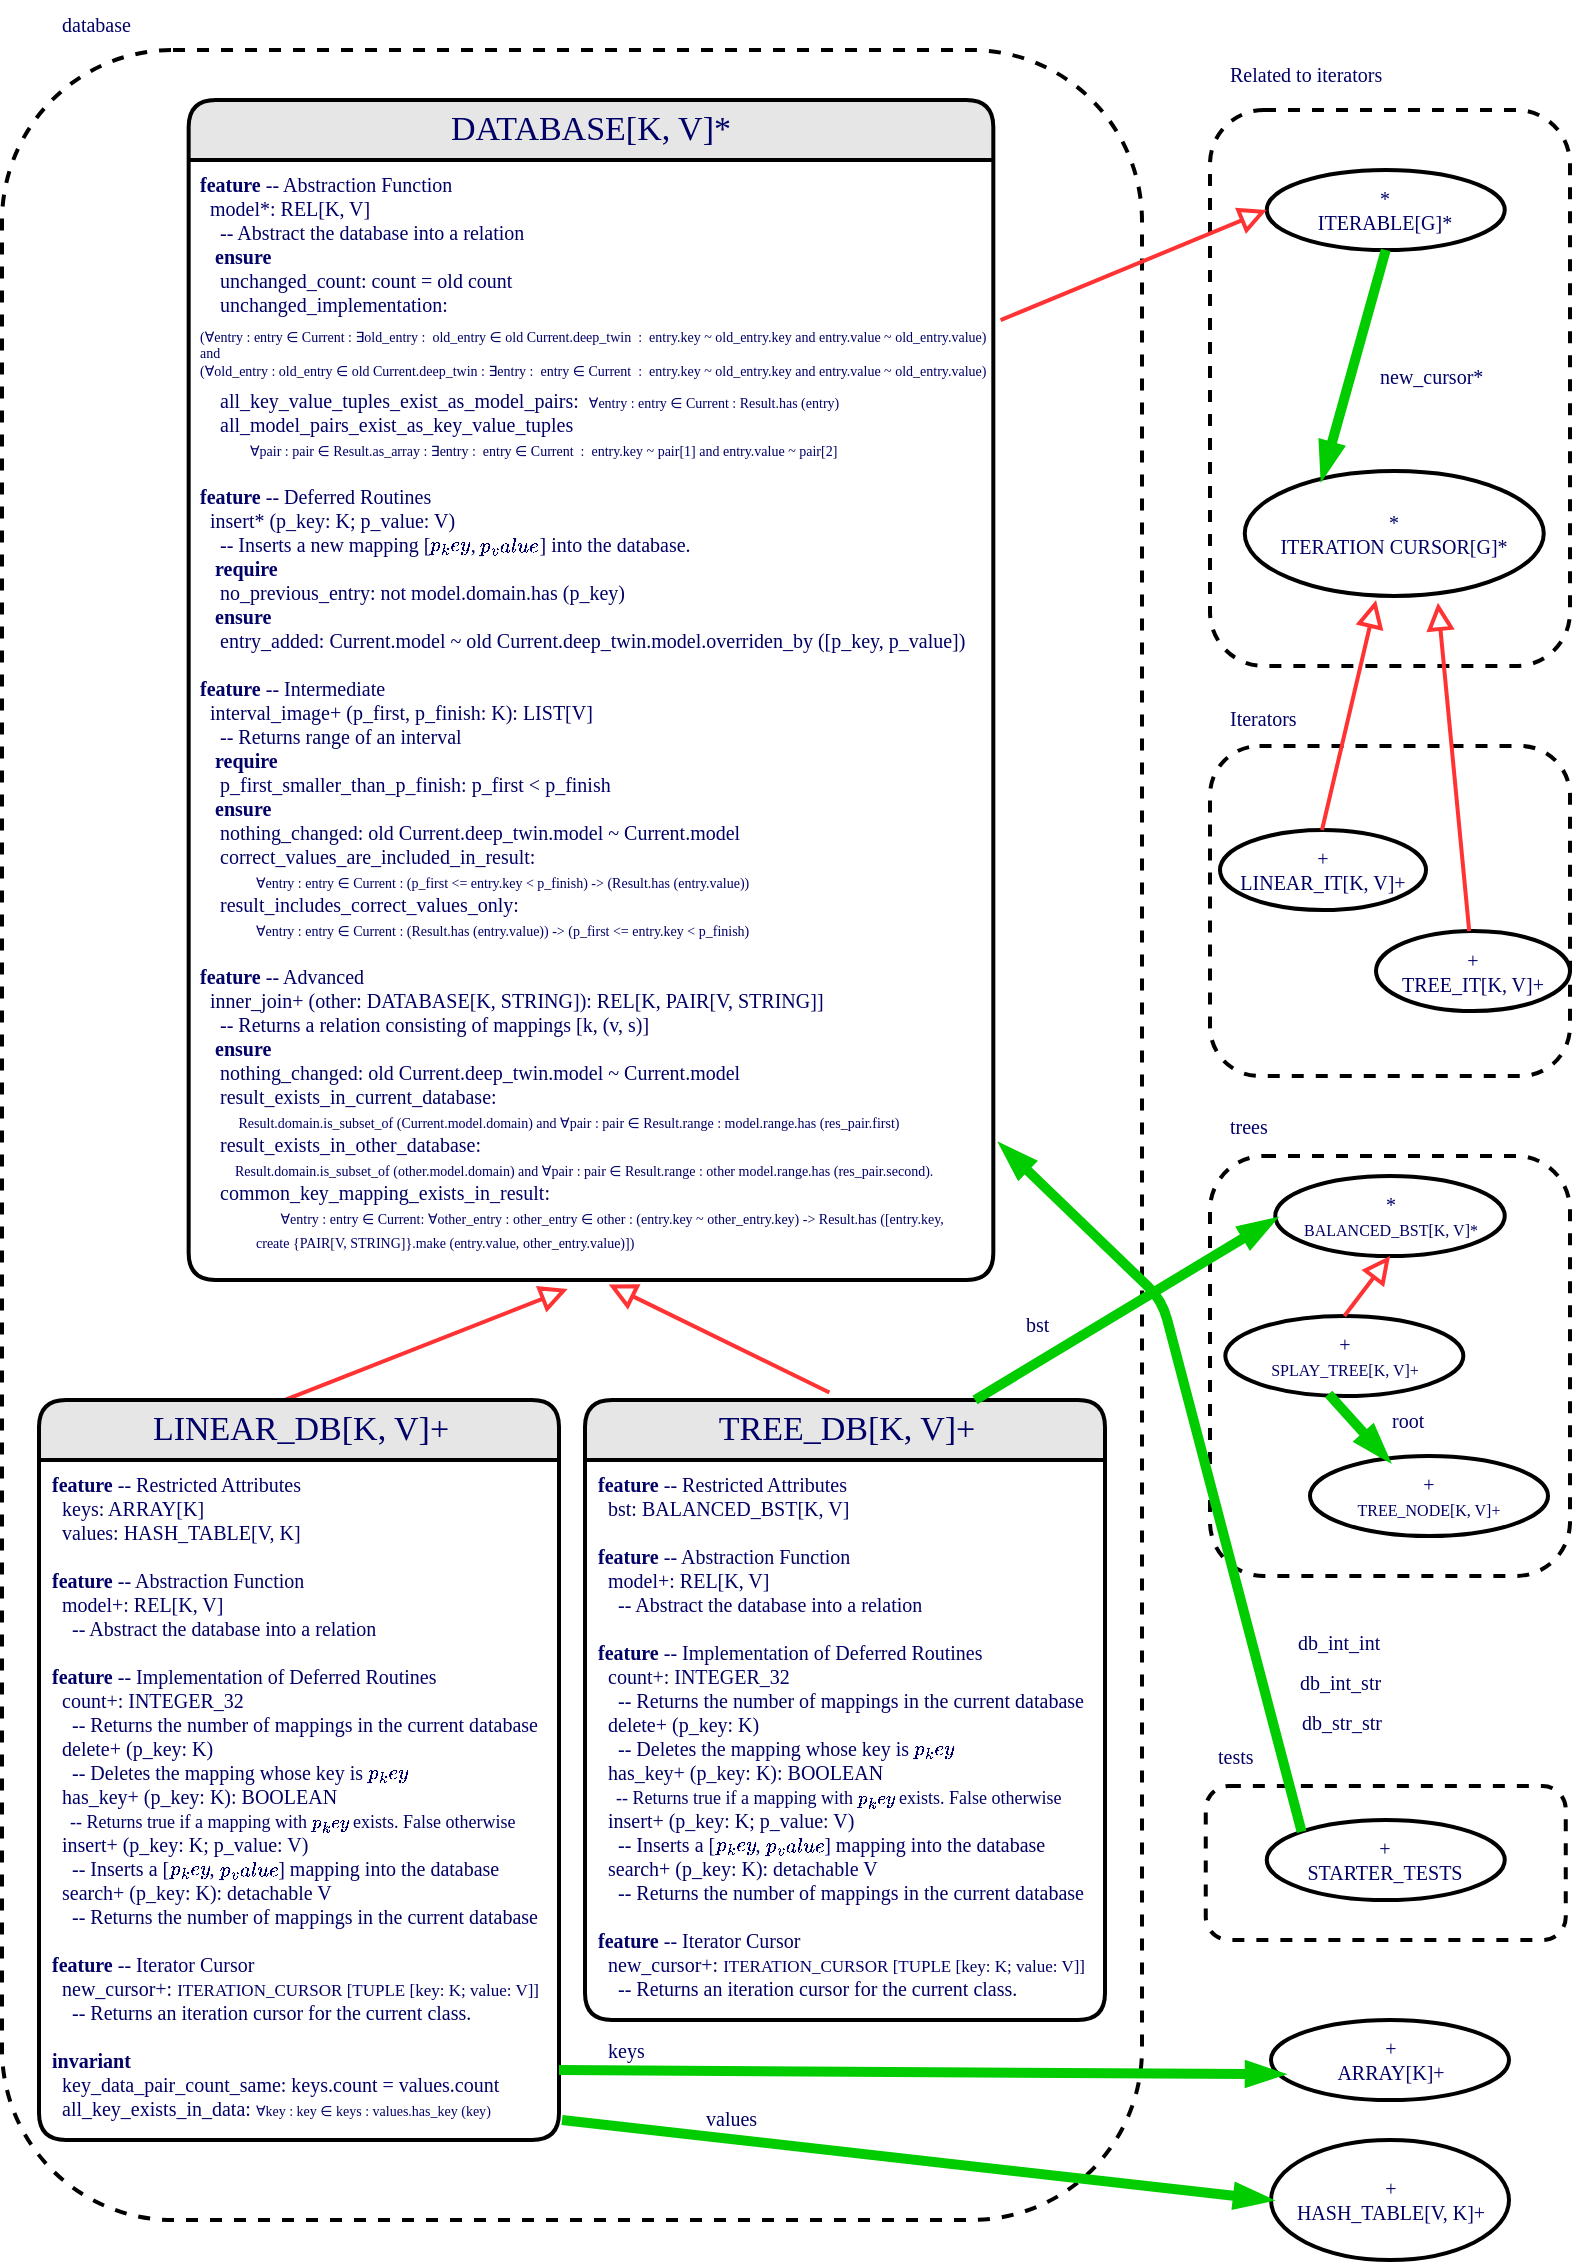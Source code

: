 <mxfile version="13.7.9" type="device"><diagram id="VJicPGE9WzInTLMGBwhW" name="Page-1"><mxGraphModel dx="750" dy="487" grid="1" gridSize="10" guides="1" tooltips="1" connect="1" arrows="1" fold="1" page="1" pageScale="1" pageWidth="827" pageHeight="1169" math="0" shadow="0"><root><mxCell id="0"/><mxCell id="1" parent="0"/><mxCell id="qVq8cxrdX_9nxEpoyw6v-1" value="" style="rounded=1;whiteSpace=wrap;html=1;fontSize=10;dashed=1;strokeWidth=2;fontColor=#000066;" vertex="1" parent="1"><mxGeometry x="30" y="35" width="570" height="1085" as="geometry"/></mxCell><mxCell id="qVq8cxrdX_9nxEpoyw6v-2" value="database" style="text;html=1;fontSize=10;fontFamily=Verdena;fontColor=#000066;" vertex="1" parent="1"><mxGeometry x="57.667" y="10" width="70" height="25" as="geometry"/></mxCell><mxCell id="qVq8cxrdX_9nxEpoyw6v-13" value="(∀entry : entry&amp;nbsp;∈ Current : ∃old_entry&amp;nbsp;:&amp;nbsp; old_entry&amp;nbsp;∈ old Current.deep_twin&amp;nbsp; :&amp;nbsp; entry.key ~ old_entry.key and entry.value ~ old_entry.value)&lt;br style=&quot;font-size: 7px&quot;&gt;and&lt;br style=&quot;font-size: 7px&quot;&gt;(∀old_entry&amp;nbsp;: old_entry&amp;nbsp;∈ old Current.deep_twin : ∃entry&amp;nbsp;:&amp;nbsp; entry&amp;nbsp;∈ Current&amp;nbsp; :&amp;nbsp; entry.key ~ old_entry.key and entry.value ~ old_entry.value)" style="text;html=1;fontSize=7;fontFamily=Verdena;fontColor=#000066;" vertex="1" parent="1"><mxGeometry x="127" y="168" width="371" height="32" as="geometry"/></mxCell><mxCell id="qVq8cxrdX_9nxEpoyw6v-29" value="" style="endArrow=block;html=1;strokeColor=#FF3333;strokeWidth=2;endFill=0;endSize=9;fontSize=7;entryX=0.471;entryY=1.008;entryDx=0;entryDy=0;entryPerimeter=0;exitX=0.455;exitY=0.005;exitDx=0;exitDy=0;exitPerimeter=0;fontColor=#000066;" edge="1" parent="1" source="qVq8cxrdX_9nxEpoyw6v-25" target="qVq8cxrdX_9nxEpoyw6v-4"><mxGeometry width="50" height="50" relative="1" as="geometry"><mxPoint x="179.41" y="680" as="sourcePoint"/><mxPoint x="179.41" y="620" as="targetPoint"/></mxGeometry></mxCell><mxCell id="qVq8cxrdX_9nxEpoyw6v-3" value="&lt;font&gt;DATABASE[K, V]*&lt;/font&gt;" style="swimlane;html=1;childLayout=stackLayout;horizontal=1;startSize=30;horizontalStack=0;fillColor=#E6E6E6;rounded=1;fontSize=17;fontStyle=0;strokeWidth=2;resizeParent=0;resizeLast=1;shadow=0;dashed=0;align=center;fontFamily=Verdena;fontColor=#000066;" vertex="1" parent="1"><mxGeometry x="123.33" y="60" width="402.33" height="590" as="geometry"/></mxCell><mxCell id="qVq8cxrdX_9nxEpoyw6v-4" value="&lt;font&gt;&lt;b&gt;feature&lt;/b&gt; -- Abstraction Function&lt;br&gt;&amp;nbsp; model*: REL[K, V]&lt;br&gt;&amp;nbsp; &amp;nbsp; -- Abstract the database into a relation&lt;br&gt;&amp;nbsp; &amp;nbsp;&lt;b&gt;ensure&lt;br&gt;&lt;/b&gt;&amp;nbsp; &amp;nbsp;&amp;nbsp;unchanged_count:&amp;nbsp;count = old count&lt;br&gt;&amp;nbsp; &amp;nbsp;&amp;nbsp;unchanged_implementation:&amp;nbsp;&lt;br&gt;&lt;br&gt;&lt;br&gt;&amp;nbsp; &amp;nbsp; &lt;br&gt;&amp;nbsp; &amp;nbsp; all_key_value_tuples_exist_as_model_pairs:&amp;nbsp;&amp;nbsp;&lt;span style=&quot;font-size: 7px&quot;&gt;∀entry : entry&amp;nbsp;∈ Current :&amp;nbsp;Result.has (&lt;/span&gt;&lt;span style=&quot;font-size: 7px&quot;&gt;entry&lt;/span&gt;&lt;span style=&quot;font-size: 7px&quot;&gt;)&lt;/span&gt;&lt;br&gt;&amp;nbsp; &amp;nbsp; all_model_pairs_exist_as_key_value_tuples&lt;br&gt;&amp;nbsp; &amp;nbsp; &amp;nbsp; &amp;nbsp; &amp;nbsp;&amp;nbsp;&lt;span style=&quot;font-size: 7px&quot;&gt;∀pair :&amp;nbsp;&lt;/span&gt;&lt;span style=&quot;font-size: 7px&quot;&gt;pair&amp;nbsp;∈ Result.as_array&amp;nbsp;: ∃entry :&amp;nbsp;&amp;nbsp;&lt;/span&gt;&lt;span style=&quot;font-size: 7px&quot;&gt;entry&lt;/span&gt;&lt;span style=&quot;font-size: 7px&quot;&gt;&amp;nbsp;∈ Current&amp;nbsp; :&amp;nbsp;&amp;nbsp;&lt;/span&gt;&lt;span style=&quot;font-size: 7px&quot;&gt;entry&lt;/span&gt;&lt;span style=&quot;font-size: 7px&quot;&gt;.key ~&amp;nbsp;&lt;/span&gt;&lt;span style=&quot;font-size: 7px&quot;&gt;pair[1]&lt;/span&gt;&lt;span style=&quot;font-size: 7px&quot;&gt;&amp;nbsp;and&amp;nbsp;&lt;/span&gt;&lt;span style=&quot;font-size: 7px&quot;&gt;entry&lt;/span&gt;&lt;span style=&quot;font-size: 7px&quot;&gt;.value ~&amp;nbsp;&lt;/span&gt;&lt;span style=&quot;font-size: 7px&quot;&gt;pair[2]&lt;br&gt;&lt;br&gt;&lt;/span&gt;&lt;b&gt;feature&lt;/b&gt;&amp;nbsp;--&amp;nbsp;Deferred Routines&lt;br&gt;&amp;nbsp; insert*&amp;nbsp;(p_key: K; p_value: V)&lt;br&gt;&amp;nbsp; &amp;nbsp; -- Inserts a new mapping [`p_key`, `p_value`] into the database.&lt;br&gt;&amp;nbsp; &amp;nbsp;&lt;b&gt;require&lt;/b&gt;&lt;br&gt;&amp;nbsp; &amp;nbsp;&amp;nbsp;no_previous_entry:&amp;nbsp;not model.domain.has (p_key)&lt;br&gt;&amp;nbsp; &amp;nbsp;&lt;b&gt;ensure&lt;br&gt;&lt;/b&gt;&amp;nbsp; &amp;nbsp;&amp;nbsp;entry_added:&amp;nbsp;Current.model ~ old Current.deep_twin.model.overriden_by ([p_key, p_value])&lt;br&gt;&lt;br&gt;&lt;b&gt;feature&lt;/b&gt;&amp;nbsp;-- Intermediate&lt;br&gt;&amp;nbsp;&amp;nbsp;interval_image+&amp;nbsp;(p_first, p_finish: K): LIST[V]&lt;br&gt;&amp;nbsp; &amp;nbsp; -- Returns range of an interval&lt;br&gt;&amp;nbsp; &amp;nbsp;&lt;b&gt;require&lt;/b&gt;&lt;br&gt;&amp;nbsp; &amp;nbsp;&amp;nbsp;p_first_smaller_than_p_finish:&amp;nbsp;p_first &amp;lt; p_finish&lt;br&gt;&amp;nbsp; &amp;nbsp;&lt;b&gt;ensure&lt;br&gt;&lt;/b&gt;&amp;nbsp; &amp;nbsp;&amp;nbsp;nothing_changed:&amp;nbsp;old Current.deep_twin.model ~ Current.model&lt;br&gt;&amp;nbsp; &amp;nbsp; correct_values_are_included_in_result:&amp;nbsp;&lt;br&gt;&lt;span style=&quot;font-size: 7px&quot;&gt;&amp;nbsp; &amp;nbsp; &amp;nbsp; &amp;nbsp; &amp;nbsp; &amp;nbsp; &amp;nbsp; &amp;nbsp; ∀entry : entry&amp;nbsp;∈ Current : (p_first &amp;lt;= entry.key &amp;lt; p_finish) -&amp;gt; (Result.has (&lt;/span&gt;&lt;span style=&quot;font-size: 7px&quot;&gt;entry&lt;/span&gt;&lt;span style=&quot;font-size: 7px&quot;&gt;.value))&lt;/span&gt;&lt;br&gt;&amp;nbsp; &amp;nbsp; result_includes_correct_values_only:&amp;nbsp;&lt;br&gt;&lt;span style=&quot;font-size: 7px&quot;&gt;&amp;nbsp; &amp;nbsp; &amp;nbsp; &amp;nbsp; &amp;nbsp; &amp;nbsp; &amp;nbsp; &amp;nbsp; ∀entry : entry&amp;nbsp;∈ Current : (&lt;/span&gt;&lt;span style=&quot;font-size: 7px&quot;&gt;Result.has (&lt;/span&gt;&lt;span style=&quot;font-size: 7px&quot;&gt;entry&lt;/span&gt;&lt;span style=&quot;font-size: 7px&quot;&gt;.value)) -&amp;gt;&lt;/span&gt;&lt;span style=&quot;font-size: 7px&quot;&gt;&amp;nbsp;(p_first &amp;lt;= entry.key &amp;lt; p_finish)&lt;br&gt;&lt;br&gt;&lt;/span&gt;&lt;b&gt;feature&lt;/b&gt;&amp;nbsp;-- Advanced&lt;br&gt;&amp;nbsp; inner_join+&amp;nbsp;(other: DATABASE[K, STRING]): REL[K, PAIR[V, STRING]]&lt;br&gt;&amp;nbsp; &amp;nbsp; -- Returns a relation consisting of mappings [k, (v, s)]&lt;br&gt;&amp;nbsp; &amp;nbsp;&lt;b&gt;ensure&lt;br&gt;&lt;/b&gt;&amp;nbsp; &amp;nbsp;&amp;nbsp;nothing_changed:&amp;nbsp;old Current.deep_twin.model ~ Current.model&lt;br&gt;&amp;nbsp; &amp;nbsp; result_exists_in_current_database:&amp;nbsp;&lt;br&gt;&lt;span style=&quot;font-size: 7px&quot;&gt;&amp;nbsp; &amp;nbsp; &amp;nbsp; &amp;nbsp; &amp;nbsp; &amp;nbsp;&lt;/span&gt;&lt;font style=&quot;font-size: 7px&quot;&gt;Result.domain.is_subset_of (Current.model.domain) and&amp;nbsp;&lt;/font&gt;&lt;span style=&quot;font-size: 7px&quot;&gt;∀pair :&amp;nbsp;&lt;/span&gt;&lt;span style=&quot;font-size: 7px&quot;&gt;pair&amp;nbsp;∈ Result.range&amp;nbsp;: model.range.has (res_pair.first)&lt;/span&gt;&lt;br&gt;&amp;nbsp; &amp;nbsp; result_exists_in_other_database: &lt;br&gt;&lt;span style=&quot;font-size: 7px&quot;&gt;&amp;nbsp; &amp;nbsp; &amp;nbsp; &amp;nbsp; &amp;nbsp;&amp;nbsp;&lt;/span&gt;&lt;span style=&quot;font-size: 7px&quot;&gt;Result.domain.is_subset_of (other.model.domain) and&lt;/span&gt;&lt;span style=&quot;font-size: 7px&quot;&gt;&amp;nbsp;∀pair :&amp;nbsp;pair&amp;nbsp;∈&amp;nbsp;Result.range&amp;nbsp;: other&amp;nbsp;model.range.has (res_pair.second).&lt;/span&gt;&lt;br&gt;&amp;nbsp; &amp;nbsp; common_key_mapping_exists_in_result:&amp;nbsp;&lt;br&gt;&lt;span style=&quot;font-size: 7px&quot;&gt;&amp;nbsp; &amp;nbsp; &amp;nbsp; &amp;nbsp; &amp;nbsp; &amp;nbsp; &amp;nbsp; &amp;nbsp; &amp;nbsp; &amp;nbsp; &amp;nbsp; &amp;nbsp;∀entry : entry&amp;nbsp;∈ Current:&amp;nbsp;&lt;/span&gt;&lt;span style=&quot;font-size: 7px&quot;&gt;∀other_&lt;/span&gt;&lt;span style=&quot;font-size: 7px&quot;&gt;entry&lt;/span&gt;&lt;span style=&quot;font-size: 7px&quot;&gt;&amp;nbsp;:&amp;nbsp;&lt;/span&gt;&lt;span style=&quot;font-size: 7px&quot;&gt;other_&lt;/span&gt;&lt;span style=&quot;font-size: 7px&quot;&gt;entry&lt;/span&gt;&lt;span style=&quot;font-size: 7px&quot;&gt;&amp;nbsp;∈&amp;nbsp;&lt;/span&gt;&lt;span style=&quot;font-size: 7px&quot;&gt;other&amp;nbsp;:&amp;nbsp;(&lt;/span&gt;&lt;span style=&quot;font-size: 7px&quot;&gt;entry&lt;/span&gt;&lt;span style=&quot;font-size: 7px&quot;&gt;.key ~&amp;nbsp;&lt;/span&gt;&lt;span style=&quot;font-size: 7px&quot;&gt;other_&lt;/span&gt;&lt;span style=&quot;font-size: 7px&quot;&gt;entry&lt;/span&gt;&lt;span style=&quot;font-size: 7px&quot;&gt;.key) -&amp;gt;&amp;nbsp;Result.has ([&lt;/span&gt;&lt;span style=&quot;font-size: 7px&quot;&gt;entry&lt;/span&gt;&lt;span style=&quot;font-size: 7px&quot;&gt;.key,&amp;nbsp; &amp;nbsp; &amp;nbsp; &amp;nbsp; &amp;nbsp; &amp;nbsp; &amp;nbsp; &amp;nbsp; &amp;nbsp; &amp;nbsp; &amp;nbsp; &amp;nbsp; &amp;nbsp; &amp;nbsp; &amp;nbsp; create {PAIR[V, STRING]}.make (&lt;/span&gt;&lt;span style=&quot;font-size: 7px&quot;&gt;entry&lt;/span&gt;&lt;span style=&quot;font-size: 7px&quot;&gt;.value,&amp;nbsp;&lt;/span&gt;&lt;span style=&quot;font-size: 7px&quot;&gt;other_&lt;/span&gt;&lt;span style=&quot;font-size: 7px&quot;&gt;entry&lt;/span&gt;&lt;span style=&quot;font-size: 7px&quot;&gt;.value)])&lt;/span&gt;&lt;/font&gt;" style="whiteSpace=wrap;html=1;align=left;strokeColor=none;fillColor=none;spacingLeft=4;fontSize=10;verticalAlign=top;resizable=0;rotatable=0;part=1;fontFamily=Verdena;fontColor=#000066;" vertex="1" parent="qVq8cxrdX_9nxEpoyw6v-3"><mxGeometry y="30" width="402.33" height="560" as="geometry"/></mxCell><mxCell id="qVq8cxrdX_9nxEpoyw6v-27" value="&lt;font&gt;TREE_DB[K, V]+&lt;/font&gt;" style="swimlane;html=1;childLayout=stackLayout;horizontal=1;startSize=30;horizontalStack=0;fillColor=#E6E6E6;rounded=1;fontSize=17;fontStyle=0;strokeWidth=2;resizeParent=0;resizeLast=1;shadow=0;dashed=0;align=center;fontFamily=Verdena;fontColor=#000066;" vertex="1" parent="1"><mxGeometry x="321.5" y="710" width="260" height="310" as="geometry"/></mxCell><mxCell id="qVq8cxrdX_9nxEpoyw6v-28" value="&lt;b style=&quot;&quot;&gt;feature&lt;/b&gt;&lt;span style=&quot;&quot;&gt;&amp;nbsp;--&amp;nbsp;&lt;/span&gt;&lt;font&gt;Restricted Attributes&lt;/font&gt;&lt;br style=&quot;&quot;&gt;&lt;span style=&quot;&quot;&gt;&amp;nbsp;&amp;nbsp;&lt;/span&gt;&lt;font&gt;bst: BALANCED_BST[K, V]&lt;br&gt;&lt;/font&gt;&lt;b style=&quot;&quot;&gt;&lt;br&gt;feature&lt;/b&gt;&lt;span style=&quot;&quot;&gt;&amp;nbsp;-- Abstraction Function&lt;/span&gt;&lt;br style=&quot;&quot;&gt;&lt;span style=&quot;&quot;&gt;&amp;nbsp; model+: REL[K, V]&lt;/span&gt;&lt;br style=&quot;&quot;&gt;&lt;span style=&quot;&quot;&gt;&amp;nbsp; &amp;nbsp; -- Abstract the database into a relation&lt;br&gt;&lt;br&gt;&lt;/span&gt;&lt;b style=&quot;&quot;&gt;feature&lt;/b&gt;&lt;span style=&quot;&quot;&gt;&amp;nbsp;--&amp;nbsp;&lt;/span&gt;&lt;font&gt;Implementation of Deferred Routines&lt;/font&gt;&lt;br style=&quot;&quot;&gt;&lt;font&gt;&amp;nbsp; count+:&amp;nbsp;INTEGER_32&lt;/font&gt;&lt;br style=&quot;&quot;&gt;&lt;span style=&quot;&quot;&gt;&amp;nbsp; &amp;nbsp;&amp;nbsp;&lt;/span&gt;&lt;font&gt;-- Returns the number of mappings in the current database&lt;br&gt;&lt;/font&gt;&lt;font&gt;&amp;nbsp; delete+ (p_key: K)&lt;/font&gt;&lt;br style=&quot;&quot;&gt;&lt;span style=&quot;&quot;&gt;&amp;nbsp; &amp;nbsp;&amp;nbsp;&lt;/span&gt;&lt;font&gt;-- Deletes the mapping whose key is `p_key`&lt;br&gt;&lt;/font&gt;&lt;font&gt;&amp;nbsp; has_key+ (p_key: K): BOOLEAN&lt;/font&gt;&lt;br style=&quot;&quot;&gt;&lt;font style=&quot;font-size: 9px&quot;&gt;&lt;span style=&quot;&quot;&gt;&amp;nbsp; &amp;nbsp;&amp;nbsp;&lt;/span&gt;&lt;font style=&quot;font-size: 9px&quot;&gt;-&lt;font style=&quot;font-size: 9px&quot;&gt;- Returns true if a mapping with `p_key` exists. False otherwise&lt;/font&gt;&lt;br&gt;&lt;/font&gt;&lt;/font&gt;&lt;font&gt;&amp;nbsp; insert+&amp;nbsp;(p_key: K; p_value: V)&lt;/font&gt;&lt;br style=&quot;&quot;&gt;&lt;span style=&quot;&quot;&gt;&amp;nbsp; &amp;nbsp;&amp;nbsp;&lt;/span&gt;&lt;font&gt;-- Inserts a [`p_key`, `p_value`] mapping into the database&lt;br&gt;&lt;/font&gt;&lt;font&gt;&amp;nbsp; search+&amp;nbsp;(p_key: K): detachable V&lt;/font&gt;&lt;br style=&quot;&quot;&gt;&lt;span style=&quot;&quot;&gt;&amp;nbsp; &amp;nbsp;&amp;nbsp;&lt;/span&gt;&lt;font&gt;-- Returns the number of mappings in the current database&lt;br&gt;&lt;br&gt;&lt;/font&gt;&lt;b style=&quot;&quot;&gt;feature&lt;/b&gt;&lt;span style=&quot;&quot;&gt;&amp;nbsp;&lt;/span&gt;&lt;font&gt;-- Iterator Cursor&lt;/font&gt;&lt;br style=&quot;&quot;&gt;&lt;font&gt;&amp;nbsp; new_cursor+:&amp;nbsp;&lt;font style=&quot;font-size: 8.5px&quot;&gt;ITERATION_CURSOR [TUPLE [key: K; value: V]]&lt;/font&gt;&lt;/font&gt;&lt;br style=&quot;&quot;&gt;&lt;span style=&quot;&quot;&gt;&amp;nbsp; &amp;nbsp;&amp;nbsp;&lt;/span&gt;&lt;font&gt;-- Returns an iteration cursor for the current class.&lt;/font&gt;&lt;font&gt;&lt;br&gt;&lt;/font&gt;" style="whiteSpace=wrap;html=1;align=left;strokeColor=none;fillColor=none;spacingLeft=4;fontSize=10;verticalAlign=top;resizable=0;rotatable=0;part=1;fontFamily=Verdena;fontColor=#000066;" vertex="1" parent="qVq8cxrdX_9nxEpoyw6v-27"><mxGeometry y="30" width="260" height="280" as="geometry"/></mxCell><mxCell id="qVq8cxrdX_9nxEpoyw6v-25" value="&lt;span style=&quot;&quot;&gt;LINEAR_DB[K, V]+&lt;/span&gt;" style="swimlane;html=1;childLayout=stackLayout;horizontal=1;startSize=30;horizontalStack=0;fillColor=#E6E6E6;rounded=1;fontSize=17;fontStyle=0;strokeWidth=2;resizeParent=0;resizeLast=1;shadow=0;dashed=0;align=center;fontFamily=Verdena;fontColor=#000066;" vertex="1" parent="1"><mxGeometry x="48.5" y="710" width="260" height="370" as="geometry"/></mxCell><mxCell id="qVq8cxrdX_9nxEpoyw6v-26" value="&lt;b style=&quot;&quot;&gt;feature&lt;/b&gt;&lt;span style=&quot;&quot;&gt;&amp;nbsp;--&amp;nbsp;&lt;/span&gt;&lt;font&gt;Restricted Attributes&lt;/font&gt;&lt;br style=&quot;&quot;&gt;&lt;span style=&quot;&quot;&gt;&amp;nbsp;&amp;nbsp;&lt;/span&gt;&lt;font&gt;keys: ARRAY[K]&lt;br&gt;&lt;/font&gt;&lt;span style=&quot;&quot;&gt;&amp;nbsp;&amp;nbsp;&lt;/span&gt;&lt;font&gt;values: HASH_TABLE[V, K]&lt;/font&gt;&lt;b style=&quot;&quot;&gt;&lt;br&gt;&lt;br&gt;feature&lt;/b&gt;&lt;span style=&quot;&quot;&gt;&amp;nbsp;-- Abstraction Function&lt;/span&gt;&lt;br style=&quot;&quot;&gt;&lt;span style=&quot;&quot;&gt;&amp;nbsp; model+: REL[K, V]&lt;/span&gt;&lt;br style=&quot;&quot;&gt;&lt;span style=&quot;&quot;&gt;&amp;nbsp; &amp;nbsp; -- Abstract the database into a relation&lt;br&gt;&lt;br&gt;&lt;/span&gt;&lt;b style=&quot;&quot;&gt;feature&lt;/b&gt;&lt;span style=&quot;&quot;&gt;&amp;nbsp;--&amp;nbsp;&lt;/span&gt;&lt;font&gt;Implementation of Deferred Routines&lt;/font&gt;&lt;br style=&quot;&quot;&gt;&lt;font&gt;&amp;nbsp; count+:&amp;nbsp;INTEGER_32&lt;/font&gt;&lt;br style=&quot;&quot;&gt;&lt;span style=&quot;&quot;&gt;&amp;nbsp; &amp;nbsp;&amp;nbsp;&lt;/span&gt;&lt;font&gt;-- Returns the number of mappings in the current database&lt;br&gt;&lt;/font&gt;&lt;font&gt;&amp;nbsp; delete+ (p_key: K)&lt;/font&gt;&lt;br style=&quot;&quot;&gt;&lt;span style=&quot;&quot;&gt;&amp;nbsp; &amp;nbsp;&amp;nbsp;&lt;/span&gt;&lt;font&gt;-- Deletes the mapping whose key is `p_key`&lt;br&gt;&lt;/font&gt;&lt;font&gt;&amp;nbsp; has_key+ (p_key: K): BOOLEAN&lt;/font&gt;&lt;br style=&quot;&quot;&gt;&lt;font style=&quot;font-size: 9px&quot;&gt;&lt;span style=&quot;&quot;&gt;&amp;nbsp; &amp;nbsp;&amp;nbsp;&lt;/span&gt;&lt;font style=&quot;font-size: 9px&quot;&gt;-&lt;font style=&quot;font-size: 9px&quot;&gt;- Returns true if a mapping with `p_key` exists. False otherwise&lt;/font&gt;&lt;br&gt;&lt;/font&gt;&lt;/font&gt;&lt;font&gt;&amp;nbsp; insert+&amp;nbsp;(p_key: K; p_value: V)&lt;/font&gt;&lt;br style=&quot;&quot;&gt;&lt;span style=&quot;&quot;&gt;&amp;nbsp; &amp;nbsp;&amp;nbsp;&lt;/span&gt;&lt;font&gt;-- Inserts a [`p_key`, `p_value`] mapping into the database&lt;br&gt;&lt;/font&gt;&lt;font&gt;&amp;nbsp; search+&amp;nbsp;(p_key: K): detachable V&lt;/font&gt;&lt;br style=&quot;&quot;&gt;&lt;span style=&quot;&quot;&gt;&amp;nbsp; &amp;nbsp;&amp;nbsp;&lt;/span&gt;&lt;font&gt;-- Returns the number of mappings in the current database&lt;br&gt;&lt;br&gt;&lt;/font&gt;&lt;b style=&quot;&quot;&gt;feature&lt;/b&gt;&lt;span style=&quot;&quot;&gt;&amp;nbsp;&lt;/span&gt;&lt;font&gt;-- Iterator Cursor&lt;/font&gt;&lt;br style=&quot;&quot;&gt;&lt;font&gt;&amp;nbsp; new_cursor+:&amp;nbsp;&lt;font style=&quot;font-size: 8.5px&quot;&gt;ITERATION_CURSOR [TUPLE [key: K; value: V]]&lt;/font&gt;&lt;/font&gt;&lt;br style=&quot;&quot;&gt;&lt;span style=&quot;&quot;&gt;&amp;nbsp; &amp;nbsp;&amp;nbsp;&lt;/span&gt;&lt;font&gt;-- Returns an iteration cursor for the current class.&lt;br&gt;&lt;br&gt;&lt;b&gt;invariant&lt;/b&gt;&amp;nbsp;&lt;/font&gt;&lt;br style=&quot;&quot;&gt;&lt;font&gt;&amp;nbsp;&amp;nbsp;&lt;/font&gt;&lt;font&gt;key_data_pair_count_same: keys.count = values.count&lt;br&gt;&amp;nbsp; all_key_exists_in_data:&amp;nbsp;&lt;/font&gt;&lt;span style=&quot;font-size: 7px;&quot;&gt;∀key :&amp;nbsp;&lt;/span&gt;&lt;span style=&quot;font-size: 7px;&quot;&gt;key&lt;/span&gt;&lt;span style=&quot;font-size: 7px;&quot;&gt;&amp;nbsp;∈&amp;nbsp;&lt;/span&gt;&lt;span style=&quot;font-size: 7px;&quot;&gt;keys&lt;/span&gt;&lt;span style=&quot;font-size: 7px;&quot;&gt;&amp;nbsp;:&amp;nbsp;&lt;/span&gt;&lt;font&gt;&lt;span style=&quot;font-size: 7px&quot;&gt;values.has_key (&lt;/span&gt;&lt;/font&gt;&lt;span style=&quot;font-size: 7px;&quot;&gt;key&lt;/span&gt;&lt;font&gt;&lt;span style=&quot;font-size: 7px&quot;&gt;)&lt;/span&gt;&lt;br&gt;&lt;/font&gt;" style="whiteSpace=wrap;html=1;align=left;strokeColor=none;fillColor=none;spacingLeft=4;fontSize=10;verticalAlign=top;resizable=0;rotatable=0;part=1;fontFamily=Verdena;fontColor=#000066;" vertex="1" parent="qVq8cxrdX_9nxEpoyw6v-25"><mxGeometry y="30" width="260" height="340" as="geometry"/></mxCell><mxCell id="qVq8cxrdX_9nxEpoyw6v-30" value="" style="endArrow=block;html=1;strokeColor=#FF3333;strokeWidth=2;endFill=0;endSize=9;fontSize=7;exitX=0.47;exitY=-0.012;exitDx=0;exitDy=0;exitPerimeter=0;entryX=0.522;entryY=1.004;entryDx=0;entryDy=0;entryPerimeter=0;fontColor=#000066;" edge="1" parent="1" source="qVq8cxrdX_9nxEpoyw6v-27" target="qVq8cxrdX_9nxEpoyw6v-4"><mxGeometry width="50" height="50" relative="1" as="geometry"><mxPoint x="350" y="720" as="sourcePoint"/><mxPoint x="350" y="660" as="targetPoint"/></mxGeometry></mxCell><mxCell id="qVq8cxrdX_9nxEpoyw6v-31" value="" style="rounded=1;whiteSpace=wrap;html=1;fontSize=10;dashed=1;strokeWidth=2;fontColor=#000066;" vertex="1" parent="1"><mxGeometry x="634" y="65" width="180" height="278" as="geometry"/></mxCell><mxCell id="qVq8cxrdX_9nxEpoyw6v-32" value="Related to iterators" style="text;html=1;fontSize=10;fontFamily=Verdena;fontColor=#000066;" vertex="1" parent="1"><mxGeometry x="641.667" y="35" width="70" height="25" as="geometry"/></mxCell><mxCell id="qVq8cxrdX_9nxEpoyw6v-33" value="*&lt;br&gt;ITERABLE[G]*" style="ellipse;whiteSpace=wrap;html=1;rounded=1;fontSize=10;fontFamily=Verdena;strokeWidth=2;fontColor=#000066;" vertex="1" parent="1"><mxGeometry x="662.38" y="95" width="119" height="40" as="geometry"/></mxCell><mxCell id="qVq8cxrdX_9nxEpoyw6v-34" value="*&lt;br&gt;ITERATION CURSOR[G]*" style="ellipse;whiteSpace=wrap;html=1;rounded=1;fontSize=10;fontFamily=Verdena;strokeWidth=2;fontColor=#000066;" vertex="1" parent="1"><mxGeometry x="651.38" y="245.5" width="149.5" height="62.5" as="geometry"/></mxCell><mxCell id="qVq8cxrdX_9nxEpoyw6v-35" value="" style="rounded=1;whiteSpace=wrap;html=1;fontSize=10;dashed=1;strokeWidth=2;fontColor=#000066;" vertex="1" parent="1"><mxGeometry x="634" y="588" width="180" height="210" as="geometry"/></mxCell><mxCell id="qVq8cxrdX_9nxEpoyw6v-36" value="trees" style="text;html=1;fontSize=10;fontFamily=Verdena;fontColor=#000066;" vertex="1" parent="1"><mxGeometry x="641.667" y="561" width="70" height="25" as="geometry"/></mxCell><mxCell id="qVq8cxrdX_9nxEpoyw6v-38" value="*&lt;br&gt;&lt;font style=&quot;font-size: 8px&quot;&gt;BALANCED_BST[K, V]*&lt;/font&gt;" style="ellipse;whiteSpace=wrap;html=1;rounded=1;fontSize=10;fontFamily=Verdena;strokeWidth=2;fontColor=#000066;" vertex="1" parent="1"><mxGeometry x="666.63" y="598" width="114.75" height="40" as="geometry"/></mxCell><mxCell id="qVq8cxrdX_9nxEpoyw6v-39" value="+&lt;br&gt;&lt;span style=&quot;font-size: 8px&quot;&gt;SPLAY_TREE[K, V]+&lt;/span&gt;" style="ellipse;whiteSpace=wrap;html=1;rounded=1;fontSize=10;fontFamily=Verdena;strokeWidth=2;fontColor=#000066;" vertex="1" parent="1"><mxGeometry x="641.67" y="668" width="119" height="40" as="geometry"/></mxCell><mxCell id="qVq8cxrdX_9nxEpoyw6v-40" value="+&lt;br&gt;&lt;span style=&quot;font-size: 8px&quot;&gt;TREE_NODE[K, V]+&lt;/span&gt;" style="ellipse;whiteSpace=wrap;html=1;rounded=1;fontSize=10;fontFamily=Verdena;strokeWidth=2;fontColor=#000066;" vertex="1" parent="1"><mxGeometry x="684" y="738" width="119" height="40" as="geometry"/></mxCell><mxCell id="qVq8cxrdX_9nxEpoyw6v-51" value="" style="rounded=1;whiteSpace=wrap;html=1;fontSize=10;dashed=1;strokeWidth=2;fontColor=#000066;" vertex="1" parent="1"><mxGeometry x="631.88" y="903" width="180" height="77" as="geometry"/></mxCell><mxCell id="qVq8cxrdX_9nxEpoyw6v-52" value="tests" style="text;html=1;fontSize=10;fontFamily=Verdena;fontColor=#000066;" vertex="1" parent="1"><mxGeometry x="635.547" y="876" width="70" height="25" as="geometry"/></mxCell><mxCell id="qVq8cxrdX_9nxEpoyw6v-53" value="+&lt;br&gt;STARTER_TESTS" style="ellipse;whiteSpace=wrap;html=1;rounded=1;fontSize=10;fontFamily=Verdena;strokeWidth=2;fontColor=#000066;" vertex="1" parent="1"><mxGeometry x="662.38" y="920" width="119" height="40" as="geometry"/></mxCell><mxCell id="qVq8cxrdX_9nxEpoyw6v-54" value="" style="rounded=1;whiteSpace=wrap;html=1;fontSize=10;dashed=1;strokeWidth=2;fontColor=#000066;" vertex="1" parent="1"><mxGeometry x="634" y="383" width="180" height="165" as="geometry"/></mxCell><mxCell id="qVq8cxrdX_9nxEpoyw6v-55" value="Iterators" style="text;html=1;fontSize=10;fontFamily=Verdena;fontColor=#000066;" vertex="1" parent="1"><mxGeometry x="641.667" y="357" width="70" height="25" as="geometry"/></mxCell><mxCell id="qVq8cxrdX_9nxEpoyw6v-56" value="+&lt;br&gt;LINEAR_IT[K, V]+" style="ellipse;whiteSpace=wrap;html=1;rounded=1;fontSize=10;fontFamily=Verdena;strokeWidth=2;fontColor=#000066;" vertex="1" parent="1"><mxGeometry x="639" y="425" width="103" height="40" as="geometry"/></mxCell><mxCell id="qVq8cxrdX_9nxEpoyw6v-57" value="+&lt;br&gt;TREE_IT[K, V]+" style="ellipse;whiteSpace=wrap;html=1;rounded=1;fontSize=10;fontFamily=Verdena;strokeWidth=2;fontColor=#000066;" vertex="1" parent="1"><mxGeometry x="717" y="475.5" width="97" height="40" as="geometry"/></mxCell><mxCell id="qVq8cxrdX_9nxEpoyw6v-58" value="" style="endArrow=block;html=1;strokeColor=#FF3333;strokeWidth=2;endFill=0;endSize=9;fontSize=7;entryX=0;entryY=0.5;entryDx=0;entryDy=0;exitX=1.009;exitY=0.143;exitDx=0;exitDy=0;exitPerimeter=0;fontColor=#000066;" edge="1" parent="1" source="qVq8cxrdX_9nxEpoyw6v-4" target="qVq8cxrdX_9nxEpoyw6v-33"><mxGeometry width="50" height="50" relative="1" as="geometry"><mxPoint x="560" y="240" as="sourcePoint"/><mxPoint x="560" y="180" as="targetPoint"/></mxGeometry></mxCell><mxCell id="qVq8cxrdX_9nxEpoyw6v-60" value="" style="endArrow=blockThin;html=1;strokeColor=#00CC00;strokeWidth=5;endFill=1;fontSize=7;entryX=0.258;entryY=0.061;entryDx=0;entryDy=0;exitX=0.5;exitY=1;exitDx=0;exitDy=0;entryPerimeter=0;fontColor=#000066;" edge="1" parent="1" source="qVq8cxrdX_9nxEpoyw6v-33" target="qVq8cxrdX_9nxEpoyw6v-34"><mxGeometry width="50" height="50" relative="1" as="geometry"><mxPoint x="634" y="209.73" as="sourcePoint"/><mxPoint x="781" y="174.996" as="targetPoint"/></mxGeometry></mxCell><mxCell id="qVq8cxrdX_9nxEpoyw6v-61" value="new_cursor*" style="text;html=1;fontSize=10;fontFamily=Verdena;fontColor=#000066;" vertex="1" parent="1"><mxGeometry x="716.67" y="186" width="55.33" height="30.27" as="geometry"/></mxCell><mxCell id="qVq8cxrdX_9nxEpoyw6v-62" value="" style="endArrow=block;html=1;strokeColor=#FF3333;strokeWidth=2;endFill=0;endSize=9;fontSize=7;entryX=0.439;entryY=1.032;entryDx=0;entryDy=0;entryPerimeter=0;fontColor=#000066;" edge="1" parent="1" target="qVq8cxrdX_9nxEpoyw6v-34"><mxGeometry width="50" height="50" relative="1" as="geometry"><mxPoint x="690" y="425" as="sourcePoint"/><mxPoint x="690" y="365" as="targetPoint"/></mxGeometry></mxCell><mxCell id="qVq8cxrdX_9nxEpoyw6v-63" value="" style="endArrow=block;html=1;strokeColor=#FF3333;strokeWidth=2;endFill=0;endSize=9;fontSize=7;entryX=0.646;entryY=1.053;entryDx=0;entryDy=0;entryPerimeter=0;fontColor=#000066;" edge="1" parent="1" source="qVq8cxrdX_9nxEpoyw6v-57" target="qVq8cxrdX_9nxEpoyw6v-34"><mxGeometry width="50" height="50" relative="1" as="geometry"><mxPoint x="557" y="345" as="sourcePoint"/><mxPoint x="557" y="285" as="targetPoint"/></mxGeometry></mxCell><mxCell id="qVq8cxrdX_9nxEpoyw6v-64" value="" style="endArrow=block;html=1;strokeColor=#FF3333;strokeWidth=2;endFill=0;endSize=9;fontSize=7;entryX=0.5;entryY=1;entryDx=0;entryDy=0;fontColor=#000066;exitX=0.5;exitY=0;exitDx=0;exitDy=0;" edge="1" parent="1" source="qVq8cxrdX_9nxEpoyw6v-39" target="qVq8cxrdX_9nxEpoyw6v-38"><mxGeometry width="50" height="50" relative="1" as="geometry"><mxPoint x="700" y="693" as="sourcePoint"/><mxPoint x="700" y="633" as="targetPoint"/></mxGeometry></mxCell><mxCell id="qVq8cxrdX_9nxEpoyw6v-65" value="" style="endArrow=blockThin;html=1;strokeColor=#00CC00;strokeWidth=5;endFill=1;fontSize=7;entryX=0.331;entryY=0.058;entryDx=0;entryDy=0;entryPerimeter=0;exitX=0.434;exitY=0.975;exitDx=0;exitDy=0;exitPerimeter=0;fontColor=#000066;" edge="1" parent="1" source="qVq8cxrdX_9nxEpoyw6v-39" target="qVq8cxrdX_9nxEpoyw6v-40"><mxGeometry width="50" height="50" relative="1" as="geometry"><mxPoint x="666" y="735" as="sourcePoint"/><mxPoint x="806" y="735" as="targetPoint"/></mxGeometry></mxCell><mxCell id="qVq8cxrdX_9nxEpoyw6v-66" value="root" style="text;html=1;fontSize=10;fontFamily=Verdena;fontColor=#000066;" vertex="1" parent="1"><mxGeometry x="722.67" y="708" width="25.33" height="20" as="geometry"/></mxCell><mxCell id="qVq8cxrdX_9nxEpoyw6v-67" value="" style="endArrow=blockThin;html=1;strokeColor=#00CC00;strokeWidth=5;endFill=1;fontSize=7;entryX=0;entryY=0.5;entryDx=0;entryDy=0;exitX=0.75;exitY=0;exitDx=0;exitDy=0;fontColor=#000066;" edge="1" parent="1" source="qVq8cxrdX_9nxEpoyw6v-27"><mxGeometry width="50" height="50" relative="1" as="geometry"><mxPoint x="520" y="756.5" as="sourcePoint"/><mxPoint x="666.63" y="619.5" as="targetPoint"/></mxGeometry></mxCell><mxCell id="qVq8cxrdX_9nxEpoyw6v-68" value="bst" style="text;html=1;fontSize=10;fontFamily=Verdena;fontColor=#000066;" vertex="1" parent="1"><mxGeometry x="540" y="660" width="20" height="20" as="geometry"/></mxCell><mxCell id="qVq8cxrdX_9nxEpoyw6v-69" value="" style="endArrow=blockThin;html=1;strokeColor=#00CC00;strokeWidth=5;endFill=1;fontSize=7;entryX=1.009;entryY=0.879;entryDx=0;entryDy=0;entryPerimeter=0;exitX=0;exitY=0;exitDx=0;exitDy=0;fontColor=#000066;" edge="1" parent="1" source="qVq8cxrdX_9nxEpoyw6v-53" target="qVq8cxrdX_9nxEpoyw6v-4"><mxGeometry width="50" height="50" relative="1" as="geometry"><mxPoint x="520" y="785" as="sourcePoint"/><mxPoint x="660" y="785" as="targetPoint"/><Array as="points"><mxPoint x="610" y="660"/></Array></mxGeometry></mxCell><mxCell id="qVq8cxrdX_9nxEpoyw6v-70" value="db_int_int" style="text;html=1;fontSize=10;fontFamily=Verdena;fontColor=#000066;" vertex="1" parent="1"><mxGeometry x="676" y="819" width="47" height="20" as="geometry"/></mxCell><mxCell id="qVq8cxrdX_9nxEpoyw6v-71" value="db_int_str" style="text;html=1;fontSize=10;fontFamily=Verdena;fontColor=#000066;" vertex="1" parent="1"><mxGeometry x="677" y="839" width="47" height="20" as="geometry"/></mxCell><mxCell id="qVq8cxrdX_9nxEpoyw6v-72" value="db_str_str" style="text;html=1;fontSize=10;fontFamily=Verdena;fontColor=#000066;" vertex="1" parent="1"><mxGeometry x="677.55" y="859" width="47" height="20" as="geometry"/></mxCell><mxCell id="qVq8cxrdX_9nxEpoyw6v-75" value="+&lt;br&gt;ARRAY[K]+" style="ellipse;whiteSpace=wrap;html=1;rounded=1;fontSize=10;fontFamily=Verdena;strokeWidth=2;fontColor=#000066;" vertex="1" parent="1"><mxGeometry x="664.5" y="1020" width="119" height="40" as="geometry"/></mxCell><mxCell id="qVq8cxrdX_9nxEpoyw6v-76" value="+&lt;br&gt;HASH_TABLE[V, K]+" style="ellipse;whiteSpace=wrap;html=1;rounded=1;fontSize=10;fontFamily=Verdena;strokeWidth=2;fontColor=#000066;" vertex="1" parent="1"><mxGeometry x="664.5" y="1080" width="119" height="60" as="geometry"/></mxCell><mxCell id="qVq8cxrdX_9nxEpoyw6v-77" value="" style="endArrow=blockThin;html=1;strokeColor=#00CC00;strokeWidth=5;endFill=1;fontSize=7;entryX=0.05;entryY=0.677;entryDx=0;entryDy=0;entryPerimeter=0;fontColor=#000066;" edge="1" parent="1" target="qVq8cxrdX_9nxEpoyw6v-75"><mxGeometry width="50" height="50" relative="1" as="geometry"><mxPoint x="308.5" y="1045" as="sourcePoint"/><mxPoint x="448.5" y="1045" as="targetPoint"/></mxGeometry></mxCell><mxCell id="qVq8cxrdX_9nxEpoyw6v-78" value="keys" style="text;html=1;fontSize=10;fontFamily=Verdena;fontColor=#000066;" vertex="1" parent="1"><mxGeometry x="330.5" y="1023" width="23.5" height="20" as="geometry"/></mxCell><mxCell id="qVq8cxrdX_9nxEpoyw6v-79" value="" style="endArrow=blockThin;html=1;strokeColor=#00CC00;strokeWidth=5;endFill=1;fontSize=7;entryX=0;entryY=0.5;entryDx=0;entryDy=0;fontColor=#000066;" edge="1" parent="1" target="qVq8cxrdX_9nxEpoyw6v-76"><mxGeometry width="50" height="50" relative="1" as="geometry"><mxPoint x="310" y="1070" as="sourcePoint"/><mxPoint x="670.45" y="1077.08" as="targetPoint"/></mxGeometry></mxCell><mxCell id="qVq8cxrdX_9nxEpoyw6v-80" value="values" style="text;html=1;fontSize=10;fontFamily=Verdena;fontColor=#000066;" vertex="1" parent="1"><mxGeometry x="380" y="1057" width="23.5" height="20" as="geometry"/></mxCell></root></mxGraphModel></diagram></mxfile>